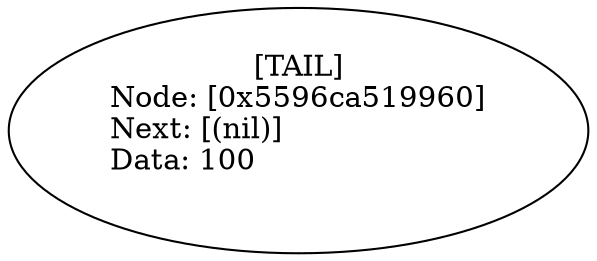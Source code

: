 digraph graf {
rankdir="LR";Node_0x5596ca519960 [label="[TAIL]
Node: [0x5596ca519960]\lNext: [(nil)]\lData: 100\l "]
}